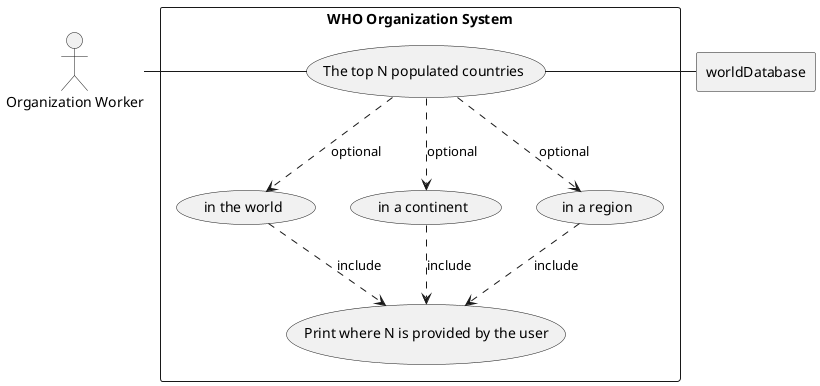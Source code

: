 @startuml

actor OW as "Organization Worker"

rectangle worldDatabase

rectangle "WHO Organization System" {
    usecase UC2 as "The top N populated countries"
    usecase UC2.1 as "in the world"
    usecase UC2.2 as "in a continent"
    usecase UC2.3 as "in a region"

    usecase UCb as "Print where N is provided by the user"

    OW - UC2
    UC2  ..> UC2.1 : optional
        UC2.1 ..> UCb : include
    UC2  ..> UC2.2 : optional
        UC2.2 ..> UCb : include
    UC2  ..> UC2.3 : optional
        UC2.3 ..> UCb : include
    UC2 - worldDatabase
}

@enduml